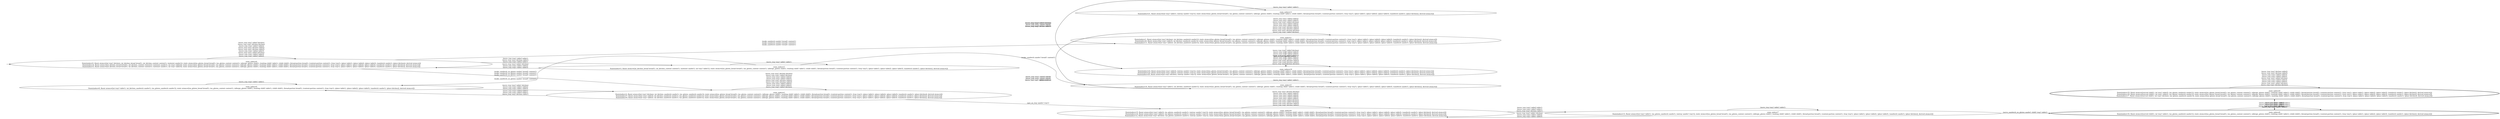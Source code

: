 digraph {
rankdir="LR"
s0[label="state_index=0
State(index=0, fluent atoms=[(at tray1 kitchen), (at_kitchen_bread bread1), (at_kitchen_content content1), (notexist sandw1)], static atoms=[(no_gluten_bread bread1), (no_gluten_content content1), (allergic_gluten child1), (waiting child1 table1), (child child1), (bread-portion bread1), (content-portion content1), (tray tray1), (place table1), (place table2), (place table3), (sandwich sandw1), (place kitchen)], derived atoms=[])
State(index=4, fluent atoms=[(at_kitchen_bread bread1), (at_kitchen_content content1), (notexist sandw1), (at tray1 table2)], static atoms=[(no_gluten_bread bread1), (no_gluten_content content1), (allergic_gluten child1), (waiting child1 table1), (child child1), (bread-portion bread1), (content-portion content1), (tray tray1), (place table1), (place table2), (place table3), (sandwich sandw1), (place kitchen)], derived atoms=[])
State(index=5, fluent atoms=[(at_kitchen_bread bread1), (at_kitchen_content content1), (notexist sandw1), (at tray1 table3)], static atoms=[(no_gluten_bread bread1), (no_gluten_content content1), (allergic_gluten child1), (waiting child1 table1), (child child1), (bread-portion bread1), (content-portion content1), (tray tray1), (place table1), (place table2), (place table3), (sandwich sandw1), (place kitchen)], derived atoms=[])
"]
s1[label="state_index=1
State(index=1, fluent atoms=[(at tray1 kitchen), (at_kitchen_sandwich sandw1)], static atoms=[(no_gluten_bread bread1), (no_gluten_content content1), (allergic_gluten child1), (waiting child1 table1), (child child1), (bread-portion bread1), (content-portion content1), (tray tray1), (place table1), (place table2), (place table3), (sandwich sandw1), (place kitchen)], derived atoms=[])
State(index=6, fluent atoms=[(at tray1 table3), (at_kitchen_sandwich sandw1)], static atoms=[(no_gluten_bread bread1), (no_gluten_content content1), (allergic_gluten child1), (waiting child1 table1), (child child1), (bread-portion bread1), (content-portion content1), (tray tray1), (place table1), (place table2), (place table3), (sandwich sandw1), (place kitchen)], derived atoms=[])
State(index=11, fluent atoms=[(at tray1 table2), (at_kitchen_sandwich sandw1)], static atoms=[(no_gluten_bread bread1), (no_gluten_content content1), (allergic_gluten child1), (waiting child1 table1), (child child1), (bread-portion bread1), (content-portion content1), (tray tray1), (place table1), (place table2), (place table3), (sandwich sandw1), (place kitchen)], derived atoms=[])
"]
s2[label="state_index=2
State(index=2, fluent atoms=[(at tray1 kitchen), (at_kitchen_sandwich sandw1), (no_gluten_sandwich sandw1)], static atoms=[(no_gluten_bread bread1), (no_gluten_content content1), (allergic_gluten child1), (waiting child1 table1), (child child1), (bread-portion bread1), (content-portion content1), (tray tray1), (place table1), (place table2), (place table3), (sandwich sandw1), (place kitchen)], derived atoms=[])
State(index=7, fluent atoms=[(at tray1 table3), (at_kitchen_sandwich sandw1), (no_gluten_sandwich sandw1)], static atoms=[(no_gluten_bread bread1), (no_gluten_content content1), (allergic_gluten child1), (waiting child1 table1), (child child1), (bread-portion bread1), (content-portion content1), (tray tray1), (place table1), (place table2), (place table3), (sandwich sandw1), (place kitchen)], derived atoms=[])
State(index=9, fluent atoms=[(at tray1 table2), (at_kitchen_sandwich sandw1), (no_gluten_sandwich sandw1)], static atoms=[(no_gluten_bread bread1), (no_gluten_content content1), (allergic_gluten child1), (waiting child1 table1), (child child1), (bread-portion bread1), (content-portion content1), (tray tray1), (place table1), (place table2), (place table3), (sandwich sandw1), (place kitchen)], derived atoms=[])
"]
s3[label="state_index=3
State(index=3, fluent atoms=[(at_kitchen_bread bread1), (at_kitchen_content content1), (notexist sandw1), (at tray1 table1)], static atoms=[(no_gluten_bread bread1), (no_gluten_content content1), (allergic_gluten child1), (waiting child1 table1), (child child1), (bread-portion bread1), (content-portion content1), (tray tray1), (place table1), (place table2), (place table3), (sandwich sandw1), (place kitchen)], derived atoms=[])
"]
s4[label="state_index=4
State(index=8, fluent atoms=[(at tray1 table1), (at_kitchen_sandwich sandw1), (no_gluten_sandwich sandw1)], static atoms=[(no_gluten_bread bread1), (no_gluten_content content1), (allergic_gluten child1), (waiting child1 table1), (child child1), (bread-portion bread1), (content-portion content1), (tray tray1), (place table1), (place table2), (place table3), (sandwich sandw1), (place kitchen)], derived atoms=[])
"]
s5[label="state_index=5
State(index=10, fluent atoms=[(at tray1 table1), (at_kitchen_sandwich sandw1)], static atoms=[(no_gluten_bread bread1), (no_gluten_content content1), (allergic_gluten child1), (waiting child1 table1), (child child1), (bread-portion bread1), (content-portion content1), (tray tray1), (place table1), (place table2), (place table3), (sandwich sandw1), (place kitchen)], derived atoms=[])
"]
s6[label="state_index=6
State(index=15, fluent atoms=[(at tray1 table3), (no_gluten_sandwich sandw1), (ontray sandw1 tray1)], static atoms=[(no_gluten_bread bread1), (no_gluten_content content1), (allergic_gluten child1), (waiting child1 table1), (child child1), (bread-portion bread1), (content-portion content1), (tray tray1), (place table1), (place table2), (place table3), (sandwich sandw1), (place kitchen)], derived atoms=[])
State(index=14, fluent atoms=[(at tray1 table2), (no_gluten_sandwich sandw1), (ontray sandw1 tray1)], static atoms=[(no_gluten_bread bread1), (no_gluten_content content1), (allergic_gluten child1), (waiting child1 table1), (child child1), (bread-portion bread1), (content-portion content1), (tray tray1), (place table1), (place table2), (place table3), (sandwich sandw1), (place kitchen)], derived atoms=[])
State(index=12, fluent atoms=[(at tray1 kitchen), (no_gluten_sandwich sandw1), (ontray sandw1 tray1)], static atoms=[(no_gluten_bread bread1), (no_gluten_content content1), (allergic_gluten child1), (waiting child1 table1), (child child1), (bread-portion bread1), (content-portion content1), (tray tray1), (place table1), (place table2), (place table3), (sandwich sandw1), (place kitchen)], derived atoms=[])
"]
s7[label="state_index=7
State(index=13, fluent atoms=[(at tray1 table1), (no_gluten_sandwich sandw1), (ontray sandw1 tray1)], static atoms=[(no_gluten_bread bread1), (no_gluten_content content1), (allergic_gluten child1), (waiting child1 table1), (child child1), (bread-portion bread1), (content-portion content1), (tray tray1), (place table1), (place table2), (place table3), (sandwich sandw1), (place kitchen)], derived atoms=[])
"]
s8[peripheries=2,label="state_index=8
State(index=16, fluent atoms=[(served child1), (at tray1 table1), (no_gluten_sandwich sandw1)], static atoms=[(no_gluten_bread bread1), (no_gluten_content content1), (allergic_gluten child1), (waiting child1 table1), (child child1), (bread-portion bread1), (content-portion content1), (tray tray1), (place table1), (place table2), (place table3), (sandwich sandw1), (place kitchen)], derived atoms=[])
"]
s9[peripheries=2,label="state_index=9
State(index=19, fluent atoms=[(served child1), (at tray1 table3), (no_gluten_sandwich sandw1)], static atoms=[(no_gluten_bread bread1), (no_gluten_content content1), (allergic_gluten child1), (waiting child1 table1), (child child1), (bread-portion bread1), (content-portion content1), (tray tray1), (place table1), (place table2), (place table3), (sandwich sandw1), (place kitchen)], derived atoms=[])
State(index=18, fluent atoms=[(served child1), (at tray1 table2), (no_gluten_sandwich sandw1)], static atoms=[(no_gluten_bread bread1), (no_gluten_content content1), (allergic_gluten child1), (waiting child1 table1), (child child1), (bread-portion bread1), (content-portion content1), (tray tray1), (place table1), (place table2), (place table3), (sandwich sandw1), (place kitchen)], derived atoms=[])
State(index=17, fluent atoms=[(served child1), (at tray1 kitchen), (no_gluten_sandwich sandw1)], static atoms=[(no_gluten_bread bread1), (no_gluten_content content1), (allergic_gluten child1), (waiting child1 table1), (child child1), (bread-portion bread1), (content-portion content1), (tray tray1), (place table1), (place table2), (place table3), (sandwich sandw1), (place kitchen)], derived atoms=[])
"]
s10[label="state_index=10
State(index=23, fluent atoms=[(at tray1 table3), (ontray sandw1 tray1)], static atoms=[(no_gluten_bread bread1), (no_gluten_content content1), (allergic_gluten child1), (waiting child1 table1), (child child1), (bread-portion bread1), (content-portion content1), (tray tray1), (place table1), (place table2), (place table3), (sandwich sandw1), (place kitchen)], derived atoms=[])
State(index=22, fluent atoms=[(at tray1 table2), (ontray sandw1 tray1)], static atoms=[(no_gluten_bread bread1), (no_gluten_content content1), (allergic_gluten child1), (waiting child1 table1), (child child1), (bread-portion bread1), (content-portion content1), (tray tray1), (place table1), (place table2), (place table3), (sandwich sandw1), (place kitchen)], derived atoms=[])
State(index=20, fluent atoms=[(at tray1 kitchen), (ontray sandw1 tray1)], static atoms=[(no_gluten_bread bread1), (no_gluten_content content1), (allergic_gluten child1), (waiting child1 table1), (child child1), (bread-portion bread1), (content-portion content1), (tray tray1), (place table1), (place table2), (place table3), (sandwich sandw1), (place kitchen)], derived atoms=[])
"]
s11[label="state_index=11
State(index=21, fluent atoms=[(at tray1 table1), (ontray sandw1 tray1)], static atoms=[(no_gluten_bread bread1), (no_gluten_content content1), (allergic_gluten child1), (waiting child1 table1), (child child1), (bread-portion bread1), (content-portion content1), (tray tray1), (place table1), (place table2), (place table3), (sandwich sandw1), (place kitchen)], derived atoms=[])
"]
Dangling [ label = "", style = invis ]
{ rank = same; Dangling }
Dangling -> s0
{ rank = same; s1,s5,s10,s11}
{ rank = same; s3}
{ rank = same; s0,s4}
{ rank = same; s2}
{ rank = same; s6}
{ rank = same; s7}
{ rank = same; s8,s9}
s0->s0 [label="(move_tray tray1 table2 kitchen)
(move_tray tray1 kitchen kitchen)
(move_tray tray1 table2 table2)
(move_tray tray1 kitchen table2)
(move_tray tray1 kitchen table3)
(move_tray tray1 table2 table3)
(move_tray tray1 table3 kitchen)
(move_tray tray1 table3 table3)
(move_tray tray1 table3 table2)
"]
s0->s1 [label="(make_sandwich sandw1 bread1 content1)
(make_sandwich sandw1 bread1 content1)
(make_sandwich sandw1 bread1 content1)
"]
s0->s2 [label="(make_sandwich_no_gluten sandw1 bread1 content1)
(make_sandwich_no_gluten sandw1 bread1 content1)
(make_sandwich_no_gluten sandw1 bread1 content1)
"]
s0->s3 [label="(move_tray tray1 table3 table1)
(move_tray tray1 kitchen table1)
(move_tray tray1 table2 table1)
"]
s1->s1 [label="(move_tray tray1 table2 table2)
(move_tray tray1 table3 table3)
(move_tray tray1 table2 kitchen)
(move_tray tray1 table3 table2)
(move_tray tray1 table2 table3)
(move_tray tray1 kitchen table3)
(move_tray tray1 kitchen table2)
(move_tray tray1 kitchen kitchen)
(move_tray tray1 table3 kitchen)
"]
s1->s5 [label="(move_tray tray1 table3 table1)
(move_tray tray1 table2 table1)
(move_tray tray1 kitchen table1)
"]
s1->s10 [label="(put_on_tray sandw1 tray1)
"]
s2->s2 [label="(move_tray tray1 kitchen kitchen)
(move_tray tray1 table2 kitchen)
(move_tray tray1 table2 table2)
(move_tray tray1 table2 table3)
(move_tray tray1 kitchen table2)
(move_tray tray1 kitchen table3)
(move_tray tray1 table3 table3)
(move_tray tray1 table3 table2)
(move_tray tray1 table3 kitchen)
"]
s2->s4 [label="(move_tray tray1 table2 table1)
(move_tray tray1 table3 table1)
(move_tray tray1 kitchen table1)
"]
s2->s6 [label="(put_on_tray sandw1 tray1)
"]
s3->s0 [label="(move_tray tray1 table1 kitchen)
(move_tray tray1 table1 table2)
(move_tray tray1 table1 table3)
"]
s3->s3 [label="(move_tray tray1 table1 table1)
"]
s3->s4 [label="(make_sandwich_no_gluten sandw1 bread1 content1)
"]
s3->s5 [label="(make_sandwich sandw1 bread1 content1)
"]
s4->s2 [label="(move_tray tray1 table1 kitchen)
(move_tray tray1 table1 table2)
(move_tray tray1 table1 table3)
"]
s4->s4 [label="(move_tray tray1 table1 table1)
"]
s5->s1 [label="(move_tray tray1 table1 table3)
(move_tray tray1 table1 table2)
(move_tray tray1 table1 kitchen)
"]
s5->s5 [label="(move_tray tray1 table1 table1)
"]
s6->s6 [label="(move_tray tray1 kitchen kitchen)
(move_tray tray1 table2 table3)
(move_tray tray1 table2 table2)
(move_tray tray1 table3 table3)
(move_tray tray1 table3 table2)
(move_tray tray1 table2 kitchen)
(move_tray tray1 table3 kitchen)
(move_tray tray1 kitchen table3)
(move_tray tray1 kitchen table2)
"]
s6->s7 [label="(move_tray tray1 table2 table1)
(move_tray tray1 table3 table1)
(move_tray tray1 kitchen table1)
"]
s7->s6 [label="(move_tray tray1 table1 kitchen)
(move_tray tray1 table1 table2)
(move_tray tray1 table1 table3)
"]
s7->s7 [label="(move_tray tray1 table1 table1)
"]
s7->s8 [label="(serve_sandwich_no_gluten sandw1 child1 tray1 table1)
"]
s8->s8 [label="(move_tray tray1 table1 table1)
"]
s8->s9 [label="(move_tray tray1 table1 table2)
(move_tray tray1 table1 table3)
(move_tray tray1 table1 kitchen)
"]
s9->s8 [label="(move_tray tray1 table3 table1)
(move_tray tray1 table2 table1)
(move_tray tray1 kitchen table1)
"]
s9->s9 [label="(move_tray tray1 kitchen table2)
(move_tray tray1 kitchen table3)
(move_tray tray1 table2 table3)
(move_tray tray1 table2 table2)
(move_tray tray1 table2 kitchen)
(move_tray tray1 table3 table3)
(move_tray tray1 table3 table2)
(move_tray tray1 table3 kitchen)
(move_tray tray1 kitchen kitchen)
"]
s10->s10 [label="(move_tray tray1 table3 kitchen)
(move_tray tray1 table2 table3)
(move_tray tray1 table2 table2)
(move_tray tray1 table2 kitchen)
(move_tray tray1 table3 table3)
(move_tray tray1 table3 table2)
(move_tray tray1 kitchen table3)
(move_tray tray1 kitchen table2)
(move_tray tray1 kitchen kitchen)
"]
s10->s11 [label="(move_tray tray1 table3 table1)
(move_tray tray1 table2 table1)
(move_tray tray1 kitchen table1)
"]
s11->s10 [label="(move_tray tray1 table1 kitchen)
(move_tray tray1 table1 table2)
(move_tray tray1 table1 table3)
"]
s11->s11 [label="(move_tray tray1 table1 table1)
"]
}
